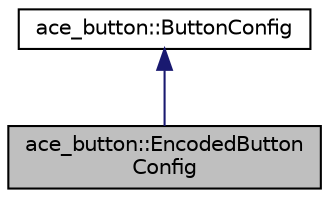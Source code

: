 digraph "ace_button::EncodedButtonConfig"
{
  edge [fontname="Helvetica",fontsize="10",labelfontname="Helvetica",labelfontsize="10"];
  node [fontname="Helvetica",fontsize="10",shape=record];
  Node2 [label="ace_button::EncodedButton\lConfig",height=0.2,width=0.4,color="black", fillcolor="grey75", style="filled", fontcolor="black"];
  Node3 -> Node2 [dir="back",color="midnightblue",fontsize="10",style="solid",fontname="Helvetica"];
  Node3 [label="ace_button::ButtonConfig",height=0.2,width=0.4,color="black", fillcolor="white", style="filled",URL="$classace__button_1_1ButtonConfig.html",tooltip="Class that defines the timing parameters and event handler of an AceButton or a group of AceButton in..."];
}
